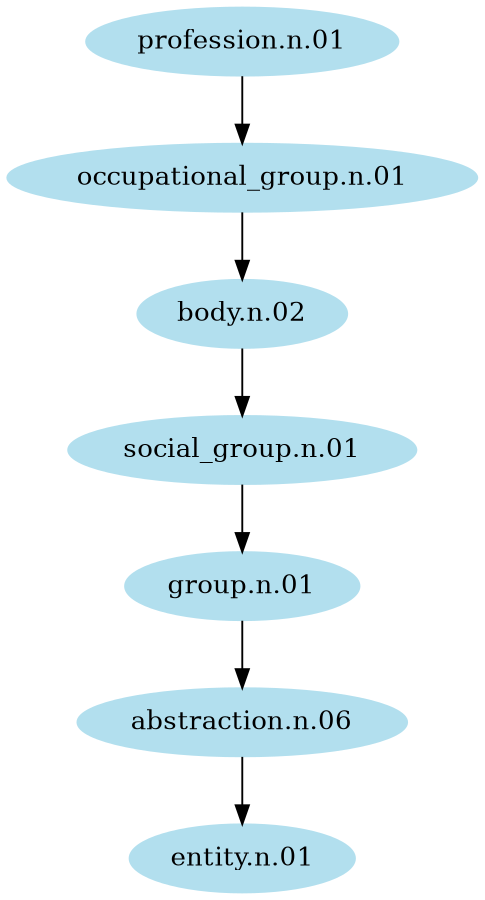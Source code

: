digraph unix {
	node [color=lightblue2 style=filled]
	size="6,6"
	"profession.n.01" -> "occupational_group.n.01"
	"occupational_group.n.01" -> "body.n.02"
	"body.n.02" -> "social_group.n.01"
	"social_group.n.01" -> "group.n.01"
	"group.n.01" -> "abstraction.n.06"
	"abstraction.n.06" -> "entity.n.01"
}
